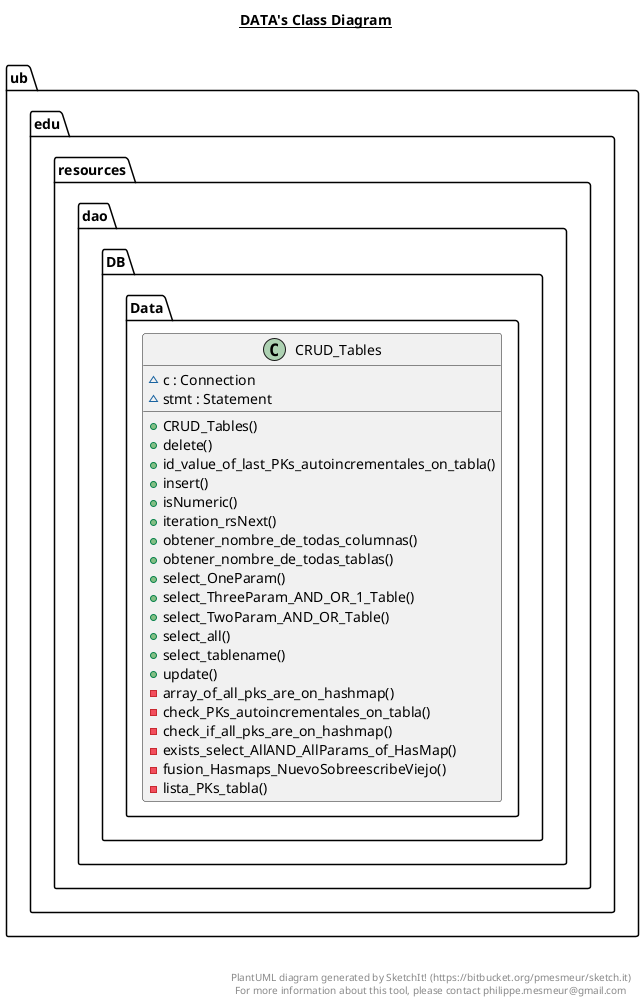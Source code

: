 @startuml

title __DATA's Class Diagram__\n

    namespace ub.edu {
      namespace resources {
        namespace dao {
          namespace DB.Data {
            class ub.edu.resources.dao.DB.Data.CRUD_Tables {
                ~ c : Connection
                ~ stmt : Statement
                + CRUD_Tables()
                + delete()
                + id_value_of_last_PKs_autoincrementales_on_tabla()
                + insert()
                + isNumeric()
                + iteration_rsNext()
                + obtener_nombre_de_todas_columnas()
                + obtener_nombre_de_todas_tablas()
                + select_OneParam()
                + select_ThreeParam_AND_OR_1_Table()
                + select_TwoParam_AND_OR_Table()
                + select_all()
                + select_tablename()
                + update()
                - array_of_all_pks_are_on_hashmap()
                - check_PKs_autoincrementales_on_tabla()
                - check_if_all_pks_are_on_hashmap()
                - exists_select_AllAND_AllParams_of_HasMap()
                - fusion_Hasmaps_NuevoSobreescribeViejo()
                - lista_PKs_tabla()
            }
          }
        }
      }
    }
  



right footer


PlantUML diagram generated by SketchIt! (https://bitbucket.org/pmesmeur/sketch.it)
For more information about this tool, please contact philippe.mesmeur@gmail.com
endfooter

@enduml
